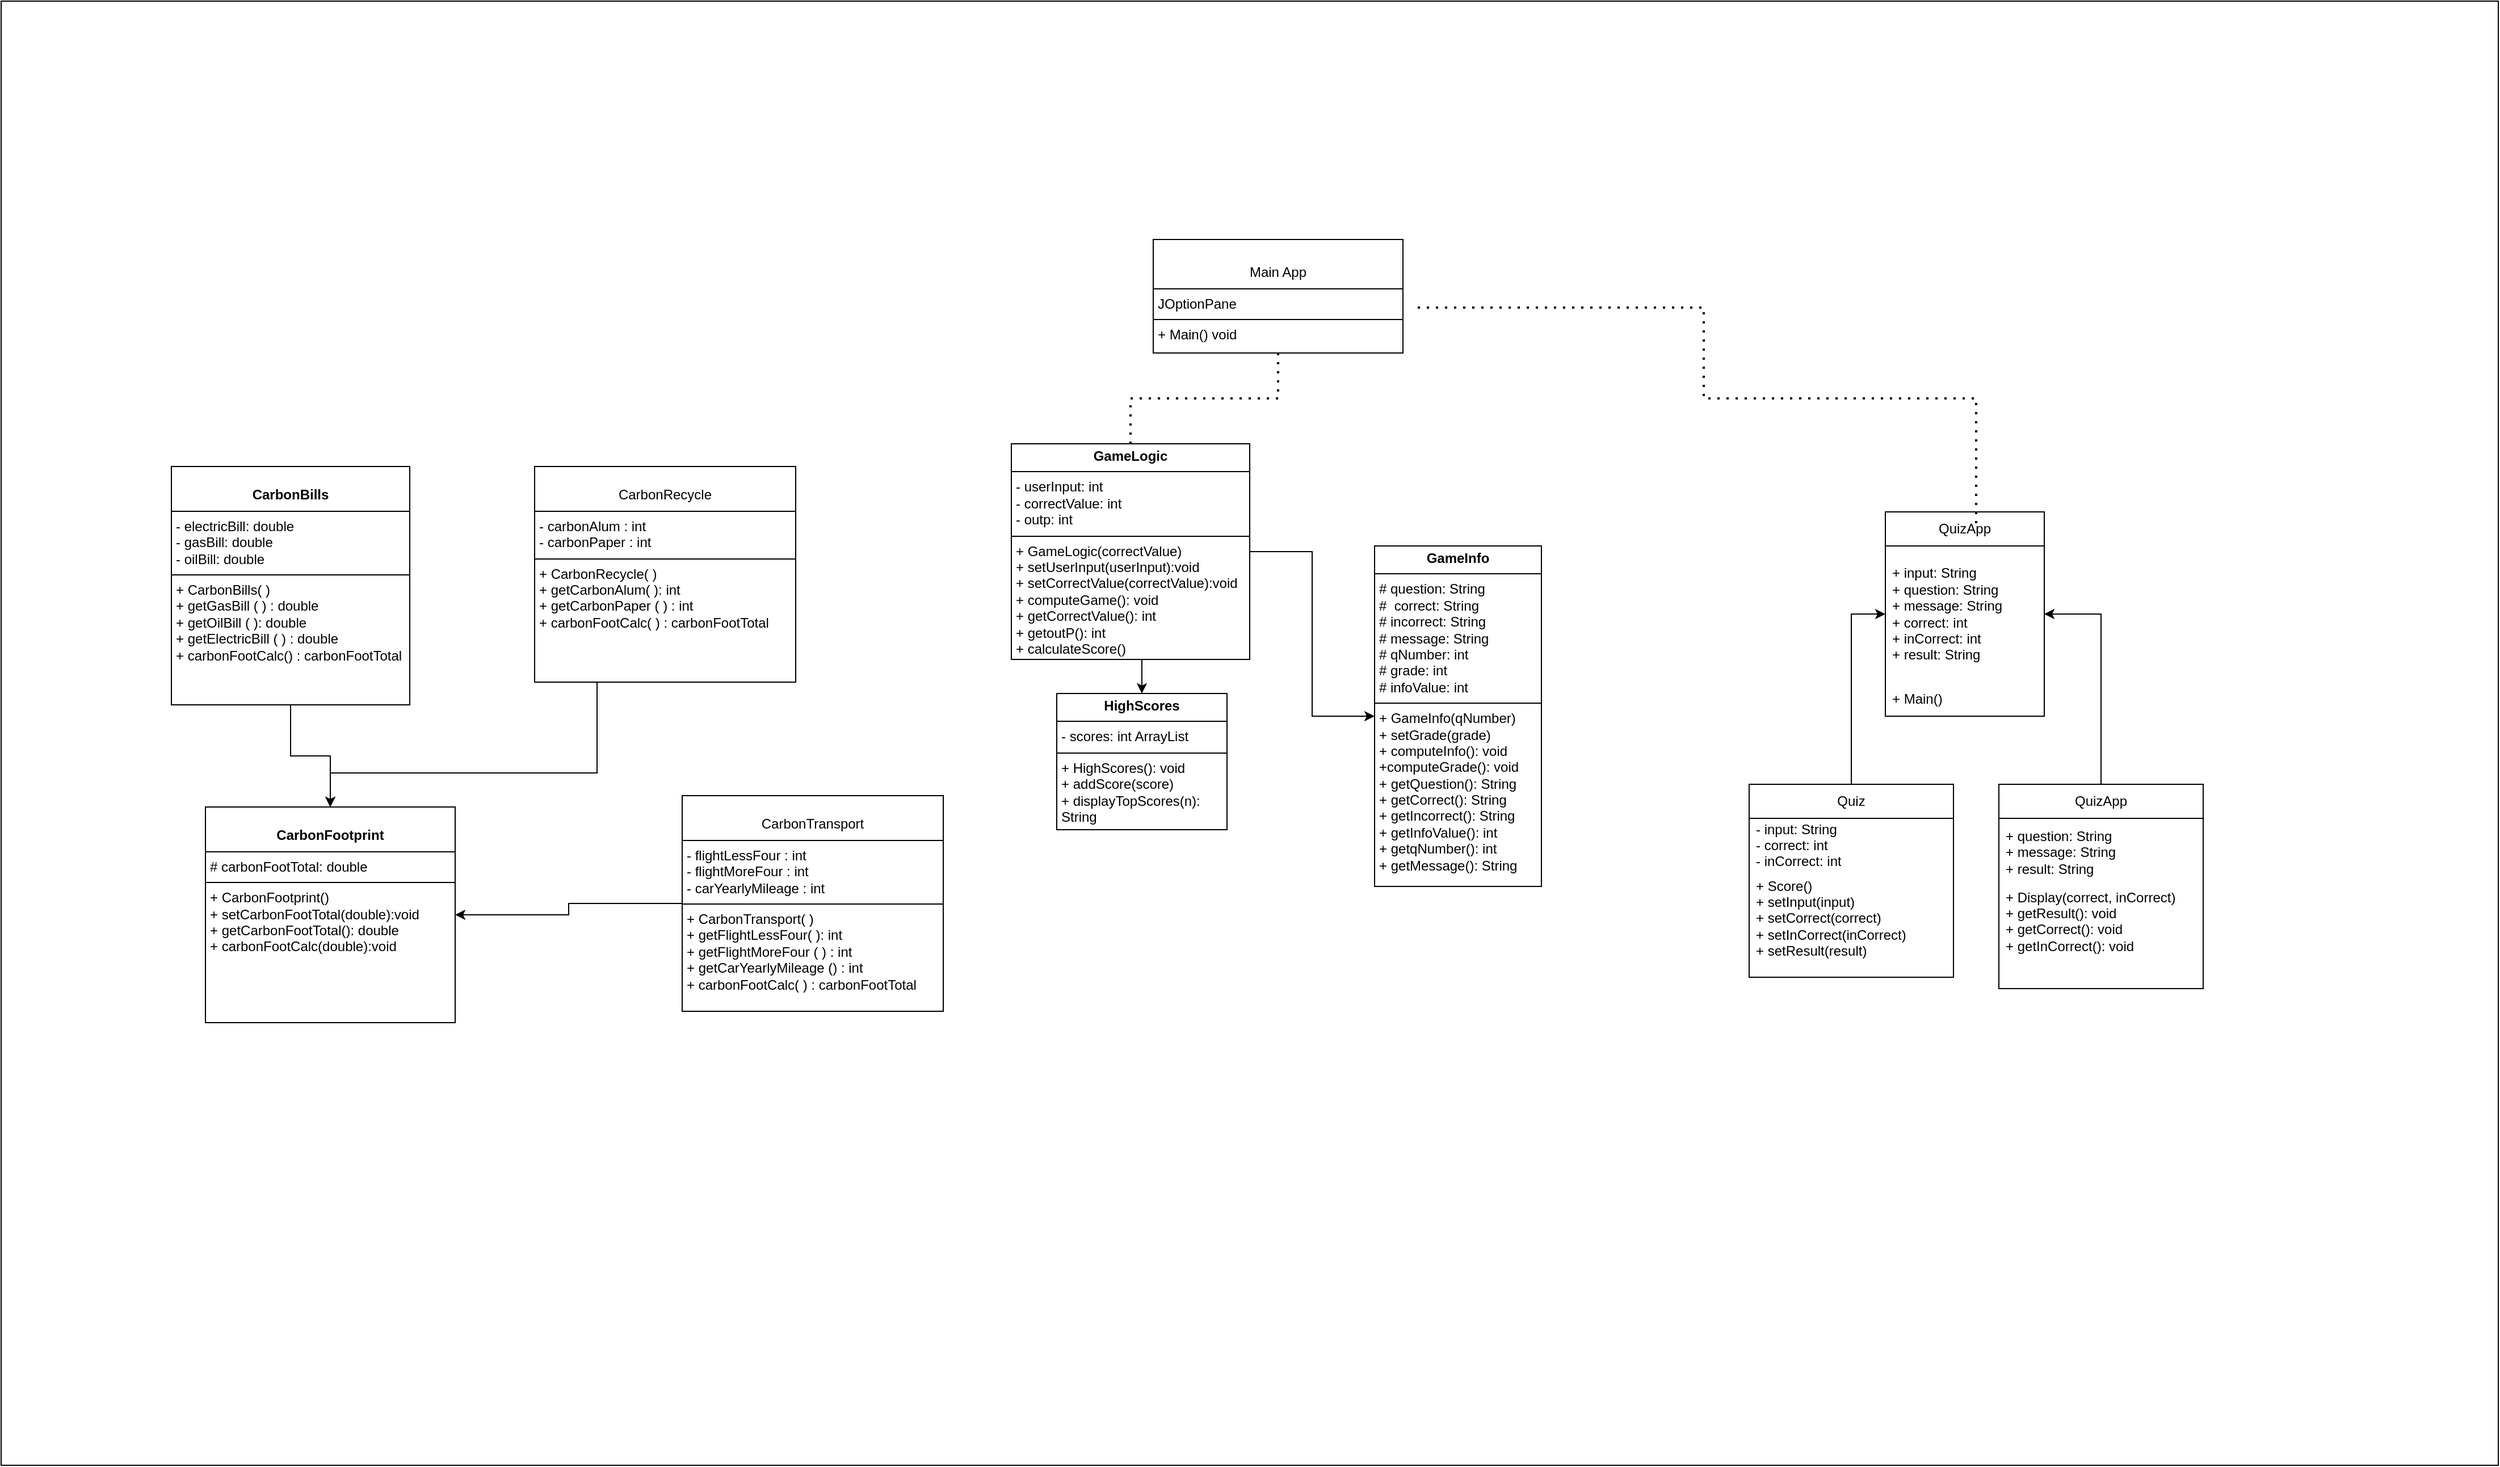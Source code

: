 <mxfile version="24.7.17">
  <diagram name="Page-1" id="mKwMsMspyi3Jhwcznm2L">
    <mxGraphModel dx="1305" dy="1725" grid="1" gridSize="10" guides="1" tooltips="1" connect="1" arrows="1" fold="1" page="1" pageScale="1" pageWidth="583" pageHeight="827" math="0" shadow="0">
      <root>
        <mxCell id="0" />
        <mxCell id="1" parent="0" />
        <mxCell id="8TMbdIRRHIcGyVjCH_df-20" value="" style="rounded=0;whiteSpace=wrap;html=1;" parent="1" vertex="1">
          <mxGeometry x="600" y="-780" width="2200" height="1290" as="geometry" />
        </mxCell>
        <mxCell id="EtXlDy0WMmQifAjo24sU-2" value="&lt;p style=&quot;margin:0px;margin-top:4px;text-align:center;&quot;&gt;&lt;br&gt;&lt;b&gt;CarbonFootprint&lt;/b&gt;&lt;br&gt;&lt;/p&gt;&lt;hr size=&quot;1&quot; style=&quot;border-style:solid;&quot;&gt;&lt;p style=&quot;margin:0px;margin-left:4px;&quot;&gt;# carbonFootTotal: double&lt;br&gt;&lt;/p&gt;&lt;hr size=&quot;1&quot; style=&quot;border-style:solid;&quot;&gt;&lt;p style=&quot;margin:0px;margin-left:4px;&quot;&gt;+ CarbonFootprint()&lt;br&gt;+ setCarbonFootTotal(double):void&lt;/p&gt;&lt;p style=&quot;margin:0px;margin-left:4px;&quot;&gt;+ getCarbonFootTotal(): double&lt;/p&gt;&lt;p style=&quot;margin:0px;margin-left:4px;&quot;&gt;+ carbonFootCalc(double):void&lt;br&gt;&lt;/p&gt;" style="verticalAlign=top;align=left;overflow=fill;html=1;whiteSpace=wrap;" parent="1" vertex="1">
          <mxGeometry x="780" y="-70" width="220" height="190" as="geometry" />
        </mxCell>
        <mxCell id="8TMbdIRRHIcGyVjCH_df-17" style="edgeStyle=orthogonalEdgeStyle;rounded=0;orthogonalLoop=1;jettySize=auto;html=1;exitX=0.5;exitY=1;exitDx=0;exitDy=0;" parent="1" source="EtXlDy0WMmQifAjo24sU-3" target="EtXlDy0WMmQifAjo24sU-2" edge="1">
          <mxGeometry relative="1" as="geometry" />
        </mxCell>
        <mxCell id="EtXlDy0WMmQifAjo24sU-3" value="&lt;p style=&quot;margin:0px;margin-top:4px;text-align:center;&quot;&gt;&lt;br&gt;&lt;b&gt;CarbonBills&lt;/b&gt;&lt;br&gt;&lt;/p&gt;&lt;hr size=&quot;1&quot; style=&quot;border-style:solid;&quot;&gt;&lt;p style=&quot;margin:0px;margin-left:4px;&quot;&gt;- electricBill: double&lt;/p&gt;&lt;p style=&quot;margin:0px;margin-left:4px;&quot;&gt;- gasBill: double&lt;/p&gt;&lt;p style=&quot;margin:0px;margin-left:4px;&quot;&gt;- oilBill: double&lt;br&gt;&lt;/p&gt;&lt;hr size=&quot;1&quot; style=&quot;border-style:solid;&quot;&gt;&lt;p style=&quot;margin:0px;margin-left:4px;&quot;&gt;+ CarbonBills( )&lt;br&gt;&lt;/p&gt;&lt;p style=&quot;margin:0px;margin-left:4px;&quot;&gt;+ getGasBill ( ) : double&lt;br&gt;+ getOilBill ( ): double&lt;/p&gt;&lt;p style=&quot;margin:0px;margin-left:4px;&quot;&gt;+ getElectricBill ( ) : double&lt;/p&gt;&lt;p style=&quot;margin:0px;margin-left:4px;&quot;&gt;+ carbonFootCalc() : carbonFootTotal&lt;br&gt;&lt;/p&gt;" style="verticalAlign=top;align=left;overflow=fill;html=1;whiteSpace=wrap;" parent="1" vertex="1">
          <mxGeometry x="750" y="-370" width="210" height="210" as="geometry" />
        </mxCell>
        <mxCell id="9AU2GGT-41QZaHfqYbBJ-1" value="&lt;p style=&quot;margin:0px;margin-top:4px;text-align:center;&quot;&gt;&lt;b&gt;HighScores&lt;/b&gt;&lt;/p&gt;&lt;hr size=&quot;1&quot; style=&quot;border-style:solid;&quot;&gt;&lt;p style=&quot;margin:0px;margin-left:4px;&quot;&gt;- scores: int ArrayList&amp;nbsp;&lt;/p&gt;&lt;hr size=&quot;1&quot; style=&quot;border-style:solid;&quot;&gt;&lt;p style=&quot;margin:0px;margin-left:4px;&quot;&gt;+ HighScores(): void&lt;/p&gt;&lt;p style=&quot;margin:0px;margin-left:4px;&quot;&gt;+ addScore(score)&lt;/p&gt;&lt;p style=&quot;margin:0px;margin-left:4px;&quot;&gt;+ displayTopScores(n): String&lt;/p&gt;" style="verticalAlign=top;align=left;overflow=fill;html=1;whiteSpace=wrap;" parent="1" vertex="1">
          <mxGeometry x="1530" y="-170" width="150" height="120" as="geometry" />
        </mxCell>
        <mxCell id="mXf9AjxedBS_p2ygsHa9-11" style="edgeStyle=orthogonalEdgeStyle;rounded=0;orthogonalLoop=1;jettySize=auto;html=1;exitX=1;exitY=0.5;exitDx=0;exitDy=0;entryX=0;entryY=0.5;entryDx=0;entryDy=0;" parent="1" source="9AU2GGT-41QZaHfqYbBJ-2" target="9AU2GGT-41QZaHfqYbBJ-5" edge="1">
          <mxGeometry relative="1" as="geometry" />
        </mxCell>
        <mxCell id="sAKW9xp0GAOaYsLwaiii-2" style="edgeStyle=orthogonalEdgeStyle;rounded=0;orthogonalLoop=1;jettySize=auto;html=1;exitX=0.5;exitY=1;exitDx=0;exitDy=0;entryX=0.5;entryY=0;entryDx=0;entryDy=0;" edge="1" parent="1" source="9AU2GGT-41QZaHfqYbBJ-2" target="9AU2GGT-41QZaHfqYbBJ-1">
          <mxGeometry relative="1" as="geometry" />
        </mxCell>
        <mxCell id="9AU2GGT-41QZaHfqYbBJ-2" value="&lt;p style=&quot;margin:0px;margin-top:4px;text-align:center;&quot;&gt;&lt;b&gt;GameLogic&lt;/b&gt;&lt;/p&gt;&lt;hr size=&quot;1&quot; style=&quot;border-style:solid;&quot;&gt;&lt;p style=&quot;margin: 0px 0px 0px 4px;&quot;&gt;- userInput: int&lt;/p&gt;&lt;p style=&quot;margin: 0px 0px 0px 4px;&quot;&gt;- correctValue: int&lt;/p&gt;&lt;p style=&quot;margin: 0px 0px 0px 4px;&quot;&gt;- outp: int&lt;/p&gt;&lt;hr size=&quot;1&quot; style=&quot;border-style:solid;&quot;&gt;&lt;p style=&quot;margin:0px;margin-left:4px;&quot;&gt;+ GameLogic(correctValue)&lt;/p&gt;&lt;p style=&quot;margin:0px;margin-left:4px;&quot;&gt;+ setUserInput(userInput):void&lt;/p&gt;&lt;p style=&quot;margin:0px;margin-left:4px;&quot;&gt;+ setCorrectValue(correctValue):void&lt;/p&gt;&lt;p style=&quot;margin:0px;margin-left:4px;&quot;&gt;+ computeGame(): void&lt;/p&gt;&lt;p style=&quot;margin:0px;margin-left:4px;&quot;&gt;+ getCorrectValue(): int&lt;/p&gt;&lt;p style=&quot;margin:0px;margin-left:4px;&quot;&gt;+ getoutP(): int&lt;/p&gt;&lt;p style=&quot;margin:0px;margin-left:4px;&quot;&gt;+ calculateScore()&lt;/p&gt;" style="verticalAlign=top;align=left;overflow=fill;html=1;whiteSpace=wrap;" parent="1" vertex="1">
          <mxGeometry x="1490" y="-390" width="210" height="190" as="geometry" />
        </mxCell>
        <mxCell id="9AU2GGT-41QZaHfqYbBJ-4" style="edgeStyle=orthogonalEdgeStyle;rounded=0;orthogonalLoop=1;jettySize=auto;html=1;exitX=0.5;exitY=1;exitDx=0;exitDy=0;" parent="1" source="9AU2GGT-41QZaHfqYbBJ-2" target="9AU2GGT-41QZaHfqYbBJ-2" edge="1">
          <mxGeometry relative="1" as="geometry" />
        </mxCell>
        <mxCell id="9AU2GGT-41QZaHfqYbBJ-5" value="&lt;p style=&quot;margin:0px;margin-top:4px;text-align:center;&quot;&gt;&lt;b&gt;GameInfo&lt;/b&gt;&lt;/p&gt;&lt;hr size=&quot;1&quot; style=&quot;border-style:solid;&quot;&gt;&lt;p style=&quot;margin:0px;margin-left:4px;&quot;&gt;&lt;span style=&quot;background-color: initial;&quot;&gt;# question: String&amp;nbsp;&lt;/span&gt;&lt;br&gt;&lt;/p&gt;&lt;p style=&quot;margin:0px;margin-left:4px;&quot;&gt;#&amp;nbsp; correct: String&amp;nbsp;&lt;/p&gt;&lt;p style=&quot;margin:0px;margin-left:4px;&quot;&gt;# incorrect: String&lt;/p&gt;&lt;p style=&quot;margin:0px;margin-left:4px;&quot;&gt;# message: String&lt;/p&gt;&lt;p style=&quot;margin:0px;margin-left:4px;&quot;&gt;&lt;span style=&quot;background-color: initial;&quot;&gt;# qNumber: int&lt;/span&gt;&lt;/p&gt;&lt;p style=&quot;margin:0px;margin-left:4px;&quot;&gt;# grade: int&lt;/p&gt;&lt;p style=&quot;margin:0px;margin-left:4px;&quot;&gt;# infoValue: int&lt;/p&gt;&lt;hr size=&quot;1&quot; style=&quot;border-style:solid;&quot;&gt;&lt;p style=&quot;margin:0px;margin-left:4px;&quot;&gt;+ GameInfo(qNumber)&lt;/p&gt;&lt;p style=&quot;margin:0px;margin-left:4px;&quot;&gt;+ setGrade(grade)&lt;/p&gt;&lt;p style=&quot;margin:0px;margin-left:4px;&quot;&gt;+ computeInfo(): void&lt;/p&gt;&lt;p style=&quot;margin:0px;margin-left:4px;&quot;&gt;+computeGrade(): void&lt;/p&gt;&lt;p style=&quot;margin:0px;margin-left:4px;&quot;&gt;+ getQuestion(): String&lt;/p&gt;&lt;p style=&quot;margin:0px;margin-left:4px;&quot;&gt;+ getCorrect(): String&lt;/p&gt;&lt;p style=&quot;margin:0px;margin-left:4px;&quot;&gt;+ getIncorrect(): String&lt;/p&gt;&lt;p style=&quot;margin:0px;margin-left:4px;&quot;&gt;+ getInfoValue(): int&lt;/p&gt;&lt;p style=&quot;margin:0px;margin-left:4px;&quot;&gt;+ getqNumber(): int&lt;/p&gt;&lt;p style=&quot;margin:0px;margin-left:4px;&quot;&gt;+ getMessage(): String&lt;/p&gt;" style="verticalAlign=top;align=left;overflow=fill;html=1;whiteSpace=wrap;" parent="1" vertex="1">
          <mxGeometry x="1810" y="-300" width="147" height="300" as="geometry" />
        </mxCell>
        <mxCell id="UxWd18fx8wCpjhFANsoG-3" value="&lt;div&gt;QuizApp&lt;/div&gt;" style="swimlane;fontStyle=0;childLayout=stackLayout;horizontal=1;startSize=30;horizontalStack=0;resizeParent=1;resizeParentMax=0;resizeLast=0;collapsible=1;marginBottom=0;whiteSpace=wrap;html=1;" parent="1" vertex="1">
          <mxGeometry x="2260" y="-330" width="140" height="180" as="geometry" />
        </mxCell>
        <mxCell id="UxWd18fx8wCpjhFANsoG-4" value="&lt;div&gt;+ input: String&lt;br&gt;&lt;/div&gt;&lt;div&gt;+ question: String&lt;/div&gt;&lt;div&gt;+ message: String&lt;/div&gt;&lt;div&gt;+ correct: int&lt;/div&gt;&lt;div&gt;+ inCorrect: int&lt;/div&gt;&lt;div&gt;+ result: String&lt;br&gt;&lt;/div&gt;" style="text;strokeColor=none;fillColor=none;align=left;verticalAlign=middle;spacingLeft=4;spacingRight=4;overflow=hidden;points=[[0,0.5],[1,0.5]];portConstraint=eastwest;rotatable=0;whiteSpace=wrap;html=1;" parent="UxWd18fx8wCpjhFANsoG-3" vertex="1">
          <mxGeometry y="30" width="140" height="120" as="geometry" />
        </mxCell>
        <mxCell id="UxWd18fx8wCpjhFANsoG-5" value="+ Main()" style="text;strokeColor=none;fillColor=none;align=left;verticalAlign=middle;spacingLeft=4;spacingRight=4;overflow=hidden;points=[[0,0.5],[1,0.5]];portConstraint=eastwest;rotatable=0;whiteSpace=wrap;html=1;" parent="UxWd18fx8wCpjhFANsoG-3" vertex="1">
          <mxGeometry y="150" width="140" height="30" as="geometry" />
        </mxCell>
        <mxCell id="8TMbdIRRHIcGyVjCH_df-8" style="edgeStyle=orthogonalEdgeStyle;rounded=0;orthogonalLoop=1;jettySize=auto;html=1;exitX=0.5;exitY=0;exitDx=0;exitDy=0;entryX=0;entryY=0.5;entryDx=0;entryDy=0;" parent="1" source="UxWd18fx8wCpjhFANsoG-6" target="UxWd18fx8wCpjhFANsoG-4" edge="1">
          <mxGeometry relative="1" as="geometry" />
        </mxCell>
        <mxCell id="UxWd18fx8wCpjhFANsoG-6" value="&lt;div&gt;Quiz&lt;/div&gt;" style="swimlane;fontStyle=0;childLayout=stackLayout;horizontal=1;startSize=30;horizontalStack=0;resizeParent=1;resizeParentMax=0;resizeLast=0;collapsible=1;marginBottom=0;whiteSpace=wrap;html=1;" parent="1" vertex="1">
          <mxGeometry x="2140" y="-90" width="180" height="170" as="geometry" />
        </mxCell>
        <mxCell id="UxWd18fx8wCpjhFANsoG-7" value="&lt;div&gt;- input: String&lt;/div&gt;&lt;div&gt;- correct: int&lt;/div&gt;&lt;div&gt;- inCorrect: int&lt;br&gt;&lt;/div&gt;&lt;div&gt;&lt;br&gt;&lt;/div&gt;" style="text;strokeColor=none;fillColor=none;align=left;verticalAlign=middle;spacingLeft=4;spacingRight=4;overflow=hidden;points=[[0,0.5],[1,0.5]];portConstraint=eastwest;rotatable=0;whiteSpace=wrap;html=1;" parent="UxWd18fx8wCpjhFANsoG-6" vertex="1">
          <mxGeometry y="30" width="180" height="50" as="geometry" />
        </mxCell>
        <mxCell id="UxWd18fx8wCpjhFANsoG-8" value="&lt;div&gt;+ Score()&lt;/div&gt;&lt;div&gt;+ setInput(input)&lt;/div&gt;&lt;div&gt;+ setCorrect(correct)&lt;/div&gt;&lt;div&gt;+ setInCorrect(inCorrect)&lt;/div&gt;&lt;div&gt;+ setResult(result)&lt;br&gt;&lt;/div&gt;&lt;div&gt;&lt;br&gt;&lt;/div&gt;" style="text;strokeColor=none;fillColor=none;align=left;verticalAlign=middle;spacingLeft=4;spacingRight=4;overflow=hidden;points=[[0,0.5],[1,0.5]];portConstraint=eastwest;rotatable=0;whiteSpace=wrap;html=1;" parent="UxWd18fx8wCpjhFANsoG-6" vertex="1">
          <mxGeometry y="80" width="180" height="90" as="geometry" />
        </mxCell>
        <mxCell id="8TMbdIRRHIcGyVjCH_df-9" style="edgeStyle=orthogonalEdgeStyle;rounded=0;orthogonalLoop=1;jettySize=auto;html=1;exitX=0.5;exitY=0;exitDx=0;exitDy=0;entryX=1;entryY=0.5;entryDx=0;entryDy=0;" parent="1" source="UxWd18fx8wCpjhFANsoG-9" target="UxWd18fx8wCpjhFANsoG-4" edge="1">
          <mxGeometry relative="1" as="geometry" />
        </mxCell>
        <mxCell id="UxWd18fx8wCpjhFANsoG-9" value="&lt;div&gt;QuizApp&lt;/div&gt;" style="swimlane;fontStyle=0;childLayout=stackLayout;horizontal=1;startSize=30;horizontalStack=0;resizeParent=1;resizeParentMax=0;resizeLast=0;collapsible=1;marginBottom=0;whiteSpace=wrap;html=1;" parent="1" vertex="1">
          <mxGeometry x="2360" y="-90" width="180" height="180" as="geometry" />
        </mxCell>
        <mxCell id="UxWd18fx8wCpjhFANsoG-10" value="&lt;div&gt;+ question: String&lt;/div&gt;&lt;div&gt;+ message: String&lt;/div&gt;&lt;div&gt;+ result: String&lt;br&gt;&lt;/div&gt;" style="text;strokeColor=none;fillColor=none;align=left;verticalAlign=middle;spacingLeft=4;spacingRight=4;overflow=hidden;points=[[0,0.5],[1,0.5]];portConstraint=eastwest;rotatable=0;whiteSpace=wrap;html=1;" parent="UxWd18fx8wCpjhFANsoG-9" vertex="1">
          <mxGeometry y="30" width="180" height="60" as="geometry" />
        </mxCell>
        <mxCell id="UxWd18fx8wCpjhFANsoG-11" value="&lt;div&gt;+ Display(correct, inCorrect)&lt;/div&gt;&lt;div&gt;+ getResult(): void&lt;/div&gt;&lt;div&gt;+ getCorrect(): void&lt;/div&gt;&lt;div&gt;+ getInCorrect(): void&lt;br&gt;&lt;/div&gt;&lt;div&gt;&lt;br&gt;&lt;/div&gt;&lt;div&gt;&lt;br&gt;&lt;/div&gt;" style="text;strokeColor=none;fillColor=none;align=left;verticalAlign=middle;spacingLeft=4;spacingRight=4;overflow=hidden;points=[[0,0.5],[1,0.5]];portConstraint=eastwest;rotatable=0;whiteSpace=wrap;html=1;" parent="UxWd18fx8wCpjhFANsoG-9" vertex="1">
          <mxGeometry y="90" width="180" height="90" as="geometry" />
        </mxCell>
        <mxCell id="8TMbdIRRHIcGyVjCH_df-19" style="edgeStyle=orthogonalEdgeStyle;rounded=0;orthogonalLoop=1;jettySize=auto;html=1;exitX=0;exitY=0.5;exitDx=0;exitDy=0;entryX=1;entryY=0.5;entryDx=0;entryDy=0;" parent="1" source="4pY2oWAKAxqv6gLCTRFN-3" target="EtXlDy0WMmQifAjo24sU-2" edge="1">
          <mxGeometry relative="1" as="geometry" />
        </mxCell>
        <mxCell id="4pY2oWAKAxqv6gLCTRFN-3" value="&lt;p style=&quot;margin:0px;margin-top:4px;text-align:center;&quot;&gt;&lt;br&gt;CarbonTransport&lt;br&gt;&lt;/p&gt;&lt;hr size=&quot;1&quot; style=&quot;border-style:solid;&quot;&gt;&lt;p style=&quot;margin:0px;margin-left:4px;&quot;&gt;- flightLessFour : int&lt;br&gt;- flightMoreFour : int&lt;/p&gt;&lt;p style=&quot;margin:0px;margin-left:4px;&quot;&gt;- carYearlyMileage : int&lt;br&gt;&lt;/p&gt;&lt;hr size=&quot;1&quot; style=&quot;border-style:solid;&quot;&gt;&lt;p style=&quot;margin:0px;margin-left:4px;&quot;&gt;+ CarbonTransport( )&lt;/p&gt;&lt;p style=&quot;margin:0px;margin-left:4px;&quot;&gt;+ getFlightLessFour( ): int&lt;/p&gt;&lt;p style=&quot;margin:0px;margin-left:4px;&quot;&gt;+ getFlightMoreFour ( ) : int&lt;/p&gt;&lt;p style=&quot;margin:0px;margin-left:4px;&quot;&gt;+ getCarYearlyMileage () : int&lt;br&gt;&lt;/p&gt;&lt;p style=&quot;margin:0px;margin-left:4px;&quot;&gt;+ carbonFootCalc( ) : carbonFootTotal&lt;br&gt;&lt;/p&gt;&lt;p style=&quot;margin:0px;margin-left:4px;&quot;&gt;&lt;br&gt;&lt;/p&gt;" style="verticalAlign=top;align=left;overflow=fill;html=1;whiteSpace=wrap;" parent="1" vertex="1">
          <mxGeometry x="1200" y="-80" width="230" height="190" as="geometry" />
        </mxCell>
        <mxCell id="8TMbdIRRHIcGyVjCH_df-10" value="&lt;p style=&quot;margin:0px;margin-top:4px;text-align:center;&quot;&gt;&lt;br&gt;&lt;/p&gt;&lt;p style=&quot;margin:0px;margin-top:4px;text-align:center;&quot;&gt;Main App&lt;/p&gt;&lt;hr size=&quot;1&quot; style=&quot;border-style:solid;&quot;&gt;&lt;p style=&quot;margin:0px;margin-left:4px;&quot;&gt;JOptionPane&lt;/p&gt;&lt;hr size=&quot;1&quot; style=&quot;border-style:solid;&quot;&gt;&lt;p style=&quot;margin:0px;margin-left:4px;&quot;&gt;+ Main() void&lt;/p&gt;" style="verticalAlign=top;align=left;overflow=fill;html=1;whiteSpace=wrap;" parent="1" vertex="1">
          <mxGeometry x="1615" y="-570" width="220" height="100" as="geometry" />
        </mxCell>
        <mxCell id="8TMbdIRRHIcGyVjCH_df-14" value="" style="endArrow=none;dashed=1;html=1;dashPattern=1 3;strokeWidth=2;rounded=0;entryX=0.5;entryY=1;entryDx=0;entryDy=0;exitX=0.5;exitY=0;exitDx=0;exitDy=0;edgeStyle=orthogonalEdgeStyle;" parent="1" source="9AU2GGT-41QZaHfqYbBJ-2" target="8TMbdIRRHIcGyVjCH_df-10" edge="1">
          <mxGeometry width="50" height="50" relative="1" as="geometry">
            <mxPoint x="2140" y="-310" as="sourcePoint" />
            <mxPoint x="1645" y="-500.0" as="targetPoint" />
            <Array as="points">
              <mxPoint x="1595" y="-430" />
              <mxPoint x="1725" y="-430" />
            </Array>
          </mxGeometry>
        </mxCell>
        <mxCell id="8TMbdIRRHIcGyVjCH_df-18" style="edgeStyle=orthogonalEdgeStyle;rounded=0;orthogonalLoop=1;jettySize=auto;html=1;exitX=0.5;exitY=1;exitDx=0;exitDy=0;entryX=0.5;entryY=0;entryDx=0;entryDy=0;" parent="1" source="EtXlDy0WMmQifAjo24sU-4" target="EtXlDy0WMmQifAjo24sU-2" edge="1">
          <mxGeometry relative="1" as="geometry">
            <Array as="points">
              <mxPoint x="1125" y="-100" />
              <mxPoint x="890" y="-100" />
            </Array>
          </mxGeometry>
        </mxCell>
        <mxCell id="EtXlDy0WMmQifAjo24sU-4" value="&lt;p style=&quot;margin:0px;margin-top:4px;text-align:center;&quot;&gt;&lt;br&gt;CarbonRecycle&lt;br&gt;&lt;/p&gt;&lt;hr size=&quot;1&quot; style=&quot;border-style:solid;&quot;&gt;&lt;p style=&quot;margin:0px;margin-left:4px;&quot;&gt;- carbonAlum : int&lt;br&gt;- carbonPaper : int&lt;br&gt;&lt;/p&gt;&lt;hr size=&quot;1&quot; style=&quot;border-style:solid;&quot;&gt;&lt;p style=&quot;margin:0px;margin-left:4px;&quot;&gt;+ CarbonRecycle( )&lt;/p&gt;&lt;p style=&quot;margin:0px;margin-left:4px;&quot;&gt;+ getCarbonAlum( ): int&lt;/p&gt;&lt;p style=&quot;margin:0px;margin-left:4px;&quot;&gt;+ getCarbonPaper ( ) : int&lt;/p&gt;&lt;p style=&quot;margin:0px;margin-left:4px;&quot;&gt;+ carbonFootCalc( ) : carbonFootTotal&lt;br&gt;&lt;/p&gt;&lt;p style=&quot;margin:0px;margin-left:4px;&quot;&gt;&lt;br&gt;&lt;/p&gt;" style="verticalAlign=top;align=left;overflow=fill;html=1;whiteSpace=wrap;" parent="1" vertex="1">
          <mxGeometry x="1070" y="-370" width="230" height="190" as="geometry" />
        </mxCell>
        <mxCell id="sAKW9xp0GAOaYsLwaiii-3" value="" style="endArrow=none;dashed=1;html=1;dashPattern=1 3;strokeWidth=2;rounded=0;entryX=1;entryY=0.5;entryDx=0;entryDy=0;exitX=0.5;exitY=0;exitDx=0;exitDy=0;edgeStyle=orthogonalEdgeStyle;" edge="1" parent="1">
          <mxGeometry width="50" height="50" relative="1" as="geometry">
            <mxPoint x="2340" y="-320" as="sourcePoint" />
            <mxPoint x="1845" y="-510" as="targetPoint" />
            <Array as="points">
              <mxPoint x="2340" y="-430" />
              <mxPoint x="2100" y="-430" />
              <mxPoint x="2100" y="-510" />
            </Array>
          </mxGeometry>
        </mxCell>
      </root>
    </mxGraphModel>
  </diagram>
</mxfile>
